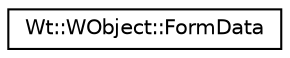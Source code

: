 digraph "Graphical Class Hierarchy"
{
 // LATEX_PDF_SIZE
  edge [fontname="Helvetica",fontsize="10",labelfontname="Helvetica",labelfontsize="10"];
  node [fontname="Helvetica",fontsize="10",shape=record];
  rankdir="LR";
  Node0 [label="Wt::WObject::FormData",height=0.2,width=0.4,color="black", fillcolor="white", style="filled",URL="$structWt_1_1WObject_1_1FormData.html",tooltip=" "];
}
